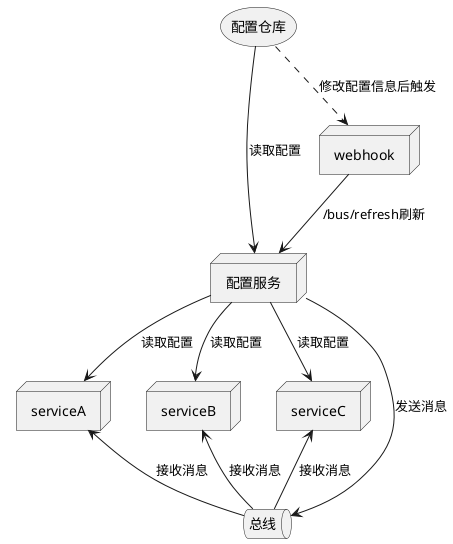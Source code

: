 @startuml
storage 配置仓库
node 配置服务
node serviceA
node serviceB
node serviceC
node webhook
queue 总线

配置仓库 --> 配置服务: 读取配置

配置服务 --> serviceA: 读取配置
配置服务 --> serviceB: 读取配置
配置服务 --> serviceC: 读取配置

配置服务 --> 总线: 发送消息
serviceA <-- 总线: 接收消息
serviceB <-- 总线: 接收消息
serviceC <-- 总线: 接收消息

配置仓库 ..> webhook: 修改配置信息后触发

webhook --> 配置服务: /bus/refresh刷新

@enduml
